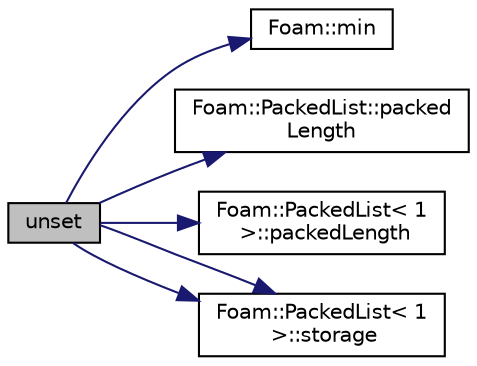 digraph "unset"
{
  bgcolor="transparent";
  edge [fontname="Helvetica",fontsize="10",labelfontname="Helvetica",labelfontsize="10"];
  node [fontname="Helvetica",fontsize="10",shape=record];
  rankdir="LR";
  Node1 [label="unset",height=0.2,width=0.4,color="black", fillcolor="grey75", style="filled", fontcolor="black"];
  Node1 -> Node2 [color="midnightblue",fontsize="10",style="solid",fontname="Helvetica"];
  Node2 [label="Foam::min",height=0.2,width=0.4,color="black",URL="$a10733.html#a253e112ad2d56d96230ff39ea7f442dc"];
  Node1 -> Node3 [color="midnightblue",fontsize="10",style="solid",fontname="Helvetica"];
  Node3 [label="Foam::PackedList::packed\lLength",height=0.2,width=0.4,color="black",URL="$a01757.html#a458ff19ddca4f312d778d86254b80d3b",tooltip="Calculate the list length when packed. "];
  Node1 -> Node4 [color="midnightblue",fontsize="10",style="solid",fontname="Helvetica"];
  Node4 [label="Foam::PackedList\< 1\l \>::packedLength",height=0.2,width=0.4,color="black",URL="$a01757.html#afa1c10a5964a9ab9cf5a4e77ec6f9a41",tooltip="The list length when packed. "];
  Node1 -> Node5 [color="midnightblue",fontsize="10",style="solid",fontname="Helvetica"];
  Node5 [label="Foam::PackedList\< 1\l \>::storage",height=0.2,width=0.4,color="black",URL="$a01757.html#a1ba396a2fd19fef62a608bf487edb420",tooltip="Return the underlying packed storage. "];
  Node1 -> Node5 [color="midnightblue",fontsize="10",style="solid",fontname="Helvetica"];
}
